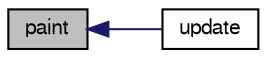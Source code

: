 digraph G
{
  edge [fontname="FreeSans",fontsize="10",labelfontname="FreeSans",labelfontsize="10"];
  node [fontname="FreeSans",fontsize="10",shape=record];
  rankdir="LR";
  Node1 [label="paint",height=0.2,width=0.4,color="black", fillcolor="grey75", style="filled" fontcolor="black"];
  Node1 -> Node2 [dir="back",color="midnightblue",fontsize="10",style="solid",fontname="FreeSans"];
  Node2 [label="update",height=0.2,width=0.4,color="black", fillcolor="white", style="filled",URL="$classorg_1_1octave_1_1graphics_1_1_j2_d_render_canvas.html#a1c00837ec8d314eb83940d6f3c1e9cc3"];
}
